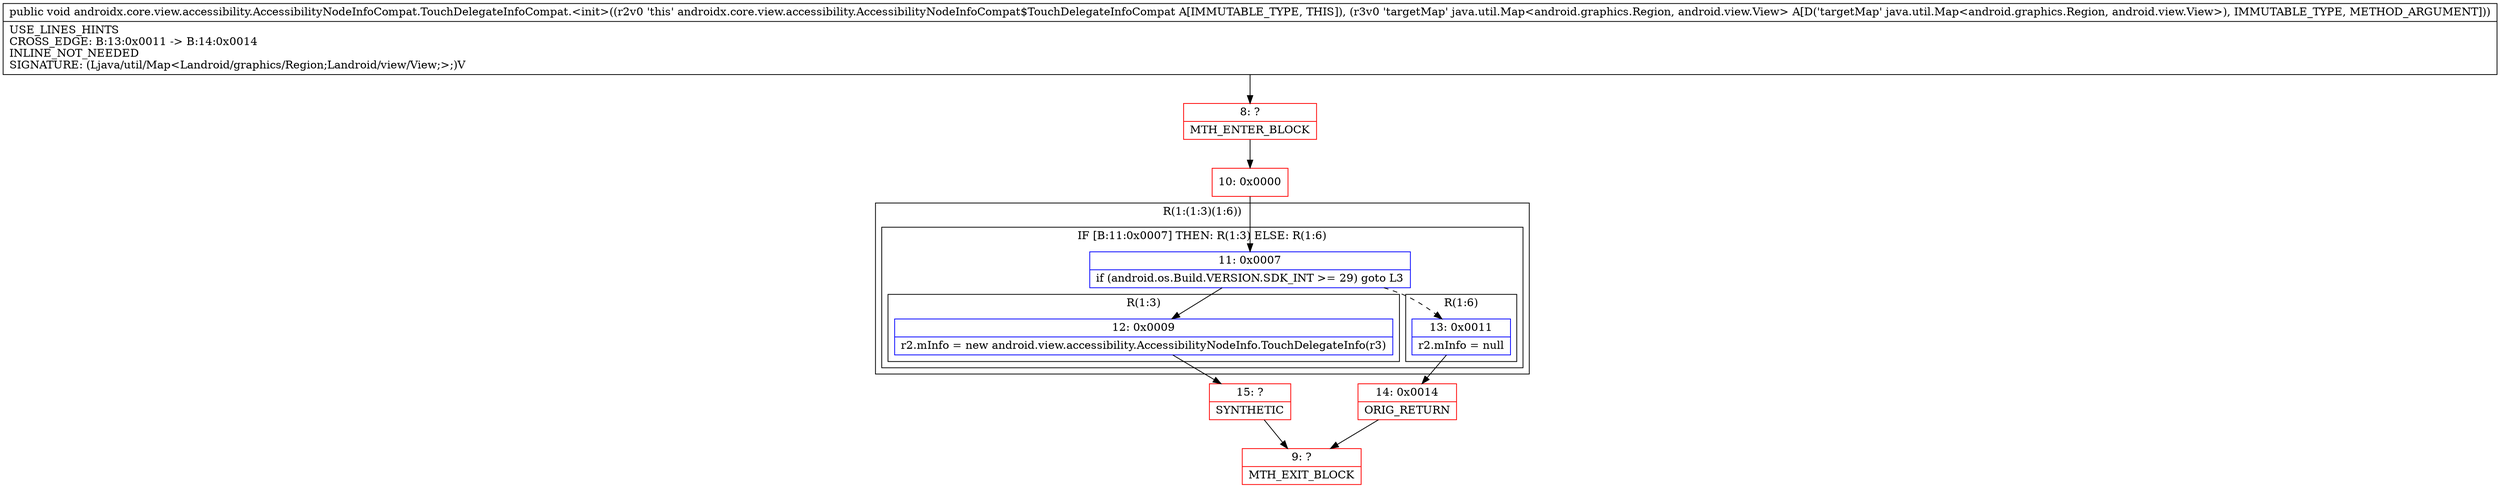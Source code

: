 digraph "CFG forandroidx.core.view.accessibility.AccessibilityNodeInfoCompat.TouchDelegateInfoCompat.\<init\>(Ljava\/util\/Map;)V" {
subgraph cluster_Region_1788534875 {
label = "R(1:(1:3)(1:6))";
node [shape=record,color=blue];
subgraph cluster_IfRegion_1133916164 {
label = "IF [B:11:0x0007] THEN: R(1:3) ELSE: R(1:6)";
node [shape=record,color=blue];
Node_11 [shape=record,label="{11\:\ 0x0007|if (android.os.Build.VERSION.SDK_INT \>= 29) goto L3\l}"];
subgraph cluster_Region_1697199589 {
label = "R(1:3)";
node [shape=record,color=blue];
Node_12 [shape=record,label="{12\:\ 0x0009|r2.mInfo = new android.view.accessibility.AccessibilityNodeInfo.TouchDelegateInfo(r3)\l}"];
}
subgraph cluster_Region_1953738448 {
label = "R(1:6)";
node [shape=record,color=blue];
Node_13 [shape=record,label="{13\:\ 0x0011|r2.mInfo = null\l}"];
}
}
}
Node_8 [shape=record,color=red,label="{8\:\ ?|MTH_ENTER_BLOCK\l}"];
Node_10 [shape=record,color=red,label="{10\:\ 0x0000}"];
Node_15 [shape=record,color=red,label="{15\:\ ?|SYNTHETIC\l}"];
Node_9 [shape=record,color=red,label="{9\:\ ?|MTH_EXIT_BLOCK\l}"];
Node_14 [shape=record,color=red,label="{14\:\ 0x0014|ORIG_RETURN\l}"];
MethodNode[shape=record,label="{public void androidx.core.view.accessibility.AccessibilityNodeInfoCompat.TouchDelegateInfoCompat.\<init\>((r2v0 'this' androidx.core.view.accessibility.AccessibilityNodeInfoCompat$TouchDelegateInfoCompat A[IMMUTABLE_TYPE, THIS]), (r3v0 'targetMap' java.util.Map\<android.graphics.Region, android.view.View\> A[D('targetMap' java.util.Map\<android.graphics.Region, android.view.View\>), IMMUTABLE_TYPE, METHOD_ARGUMENT]))  | USE_LINES_HINTS\lCROSS_EDGE: B:13:0x0011 \-\> B:14:0x0014\lINLINE_NOT_NEEDED\lSIGNATURE: (Ljava\/util\/Map\<Landroid\/graphics\/Region;Landroid\/view\/View;\>;)V\l}"];
MethodNode -> Node_8;Node_11 -> Node_12;
Node_11 -> Node_13[style=dashed];
Node_12 -> Node_15;
Node_13 -> Node_14;
Node_8 -> Node_10;
Node_10 -> Node_11;
Node_15 -> Node_9;
Node_14 -> Node_9;
}

